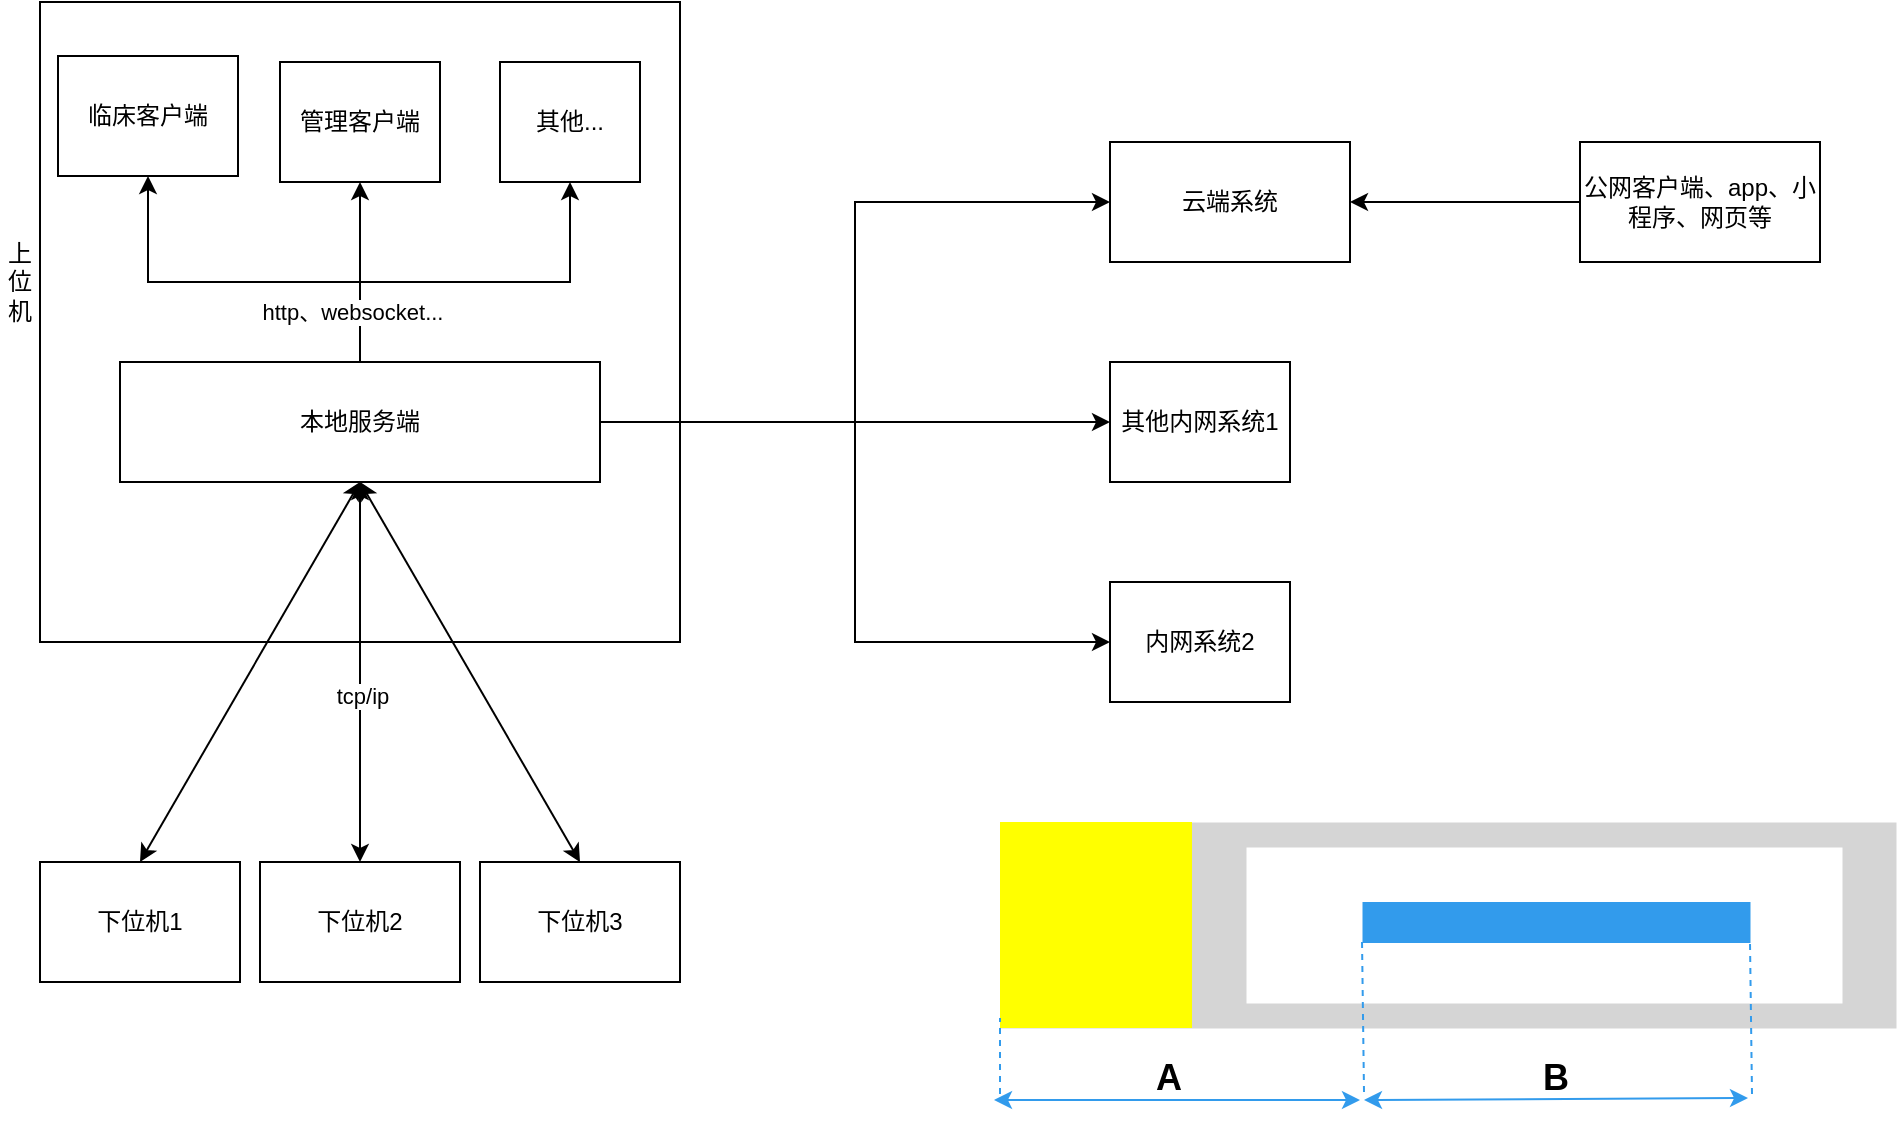<mxfile version="27.2.0">
  <diagram id="6a731a19-8d31-9384-78a2-239565b7b9f0" name="Page-1">
    <mxGraphModel dx="841" dy="417" grid="0" gridSize="10" guides="1" tooltips="1" connect="1" arrows="1" fold="1" page="1" pageScale="1" pageWidth="1169" pageHeight="827" background="#FFFFFF" math="0" shadow="0">
      <root>
        <mxCell id="0" />
        <mxCell id="1" parent="0" />
        <mxCell id="UZ8mtePmOWvU_iZWScU2-64" value="" style="whiteSpace=wrap;html=1;aspect=fixed;labelBackgroundColor=default;" parent="1" vertex="1">
          <mxGeometry x="80" y="50" width="320" height="320" as="geometry" />
        </mxCell>
        <mxCell id="UZ8mtePmOWvU_iZWScU2-42" style="edgeStyle=orthogonalEdgeStyle;rounded=0;orthogonalLoop=1;jettySize=auto;html=1;labelBackgroundColor=default;" parent="1" source="UZ8mtePmOWvU_iZWScU2-4" target="UZ8mtePmOWvU_iZWScU2-39" edge="1">
          <mxGeometry relative="1" as="geometry" />
        </mxCell>
        <mxCell id="UZ8mtePmOWvU_iZWScU2-44" style="edgeStyle=orthogonalEdgeStyle;rounded=0;orthogonalLoop=1;jettySize=auto;html=1;exitX=1;exitY=0.5;exitDx=0;exitDy=0;entryX=0;entryY=0.5;entryDx=0;entryDy=0;labelBackgroundColor=default;" parent="1" source="UZ8mtePmOWvU_iZWScU2-4" target="UZ8mtePmOWvU_iZWScU2-41" edge="1">
          <mxGeometry relative="1" as="geometry" />
        </mxCell>
        <mxCell id="UZ8mtePmOWvU_iZWScU2-46" style="edgeStyle=orthogonalEdgeStyle;rounded=0;orthogonalLoop=1;jettySize=auto;html=1;entryX=0;entryY=0.5;entryDx=0;entryDy=0;labelBackgroundColor=default;" parent="1" source="UZ8mtePmOWvU_iZWScU2-4" target="UZ8mtePmOWvU_iZWScU2-45" edge="1">
          <mxGeometry relative="1" as="geometry" />
        </mxCell>
        <mxCell id="UZ8mtePmOWvU_iZWScU2-50" style="edgeStyle=orthogonalEdgeStyle;rounded=0;orthogonalLoop=1;jettySize=auto;html=1;entryX=0.5;entryY=1;entryDx=0;entryDy=0;labelBackgroundColor=default;" parent="1" source="UZ8mtePmOWvU_iZWScU2-4" target="UZ8mtePmOWvU_iZWScU2-30" edge="1">
          <mxGeometry relative="1" as="geometry">
            <Array as="points">
              <mxPoint x="240" y="190" />
              <mxPoint x="134" y="190" />
            </Array>
          </mxGeometry>
        </mxCell>
        <mxCell id="UZ8mtePmOWvU_iZWScU2-52" value="" style="edgeStyle=orthogonalEdgeStyle;rounded=0;orthogonalLoop=1;jettySize=auto;html=1;labelBackgroundColor=default;" parent="1" source="UZ8mtePmOWvU_iZWScU2-4" target="UZ8mtePmOWvU_iZWScU2-31" edge="1">
          <mxGeometry relative="1" as="geometry" />
        </mxCell>
        <mxCell id="UZ8mtePmOWvU_iZWScU2-54" style="edgeStyle=orthogonalEdgeStyle;rounded=0;orthogonalLoop=1;jettySize=auto;html=1;entryX=0.5;entryY=1;entryDx=0;entryDy=0;labelBackgroundColor=default;" parent="1" source="UZ8mtePmOWvU_iZWScU2-4" target="UZ8mtePmOWvU_iZWScU2-53" edge="1">
          <mxGeometry relative="1" as="geometry">
            <Array as="points">
              <mxPoint x="240" y="190" />
              <mxPoint x="345" y="190" />
            </Array>
          </mxGeometry>
        </mxCell>
        <mxCell id="UZ8mtePmOWvU_iZWScU2-60" value="http" style="edgeLabel;html=1;align=center;verticalAlign=middle;resizable=0;points=[];labelBackgroundColor=default;" parent="UZ8mtePmOWvU_iZWScU2-54" vertex="1" connectable="0">
          <mxGeometry x="-0.744" y="3" relative="1" as="geometry">
            <mxPoint as="offset" />
          </mxGeometry>
        </mxCell>
        <mxCell id="UZ8mtePmOWvU_iZWScU2-66" value="http、websocket..." style="edgeLabel;html=1;align=center;verticalAlign=middle;resizable=0;points=[];labelBackgroundColor=default;" parent="UZ8mtePmOWvU_iZWScU2-54" vertex="1" connectable="0">
          <mxGeometry x="-0.744" y="4" relative="1" as="geometry">
            <mxPoint as="offset" />
          </mxGeometry>
        </mxCell>
        <mxCell id="UZ8mtePmOWvU_iZWScU2-4" value="本地服务端" style="rounded=0;whiteSpace=wrap;html=1;labelBackgroundColor=default;" parent="1" vertex="1">
          <mxGeometry x="120" y="230" width="240" height="60" as="geometry" />
        </mxCell>
        <mxCell id="UZ8mtePmOWvU_iZWScU2-25" value="下位机1" style="rounded=0;whiteSpace=wrap;html=1;labelBackgroundColor=default;" parent="1" vertex="1">
          <mxGeometry x="80" y="480" width="100" height="60" as="geometry" />
        </mxCell>
        <mxCell id="UZ8mtePmOWvU_iZWScU2-26" value="" style="endArrow=classic;startArrow=classic;html=1;rounded=0;exitX=0.5;exitY=0;exitDx=0;exitDy=0;entryX=0.5;entryY=1;entryDx=0;entryDy=0;labelBackgroundColor=default;" parent="1" source="UZ8mtePmOWvU_iZWScU2-25" target="UZ8mtePmOWvU_iZWScU2-4" edge="1">
          <mxGeometry width="50" height="50" relative="1" as="geometry">
            <mxPoint x="230" y="340" as="sourcePoint" />
            <mxPoint x="240" y="290" as="targetPoint" />
          </mxGeometry>
        </mxCell>
        <mxCell id="UZ8mtePmOWvU_iZWScU2-30" value="临床客户端" style="rounded=0;whiteSpace=wrap;html=1;labelBackgroundColor=default;" parent="1" vertex="1">
          <mxGeometry x="89" y="77" width="90" height="60" as="geometry" />
        </mxCell>
        <mxCell id="UZ8mtePmOWvU_iZWScU2-31" value="管理客户端" style="rounded=0;whiteSpace=wrap;html=1;labelBackgroundColor=default;" parent="1" vertex="1">
          <mxGeometry x="200" y="80" width="80" height="60" as="geometry" />
        </mxCell>
        <mxCell id="UZ8mtePmOWvU_iZWScU2-33" value="下位机2" style="rounded=0;whiteSpace=wrap;html=1;labelBackgroundColor=default;" parent="1" vertex="1">
          <mxGeometry x="190" y="480" width="100" height="60" as="geometry" />
        </mxCell>
        <mxCell id="UZ8mtePmOWvU_iZWScU2-34" value="下位机3" style="rounded=0;whiteSpace=wrap;html=1;labelBackgroundColor=default;" parent="1" vertex="1">
          <mxGeometry x="300" y="480" width="100" height="60" as="geometry" />
        </mxCell>
        <mxCell id="UZ8mtePmOWvU_iZWScU2-35" value="" style="endArrow=classic;startArrow=classic;html=1;rounded=0;exitX=0.5;exitY=0;exitDx=0;exitDy=0;entryX=0.5;entryY=1;entryDx=0;entryDy=0;labelBackgroundColor=default;" parent="1" source="UZ8mtePmOWvU_iZWScU2-33" target="UZ8mtePmOWvU_iZWScU2-4" edge="1">
          <mxGeometry width="50" height="50" relative="1" as="geometry">
            <mxPoint x="220" y="490" as="sourcePoint" />
            <mxPoint x="280" y="300" as="targetPoint" />
          </mxGeometry>
        </mxCell>
        <mxCell id="UZ8mtePmOWvU_iZWScU2-61" value="tcp/ip" style="edgeLabel;html=1;align=center;verticalAlign=middle;resizable=0;points=[];labelBackgroundColor=default;" parent="UZ8mtePmOWvU_iZWScU2-35" vertex="1" connectable="0">
          <mxGeometry x="-0.126" y="-1" relative="1" as="geometry">
            <mxPoint as="offset" />
          </mxGeometry>
        </mxCell>
        <mxCell id="UZ8mtePmOWvU_iZWScU2-36" value="" style="endArrow=classic;startArrow=classic;html=1;rounded=0;exitX=0.5;exitY=0;exitDx=0;exitDy=0;entryX=0.5;entryY=1;entryDx=0;entryDy=0;labelBackgroundColor=default;" parent="1" source="UZ8mtePmOWvU_iZWScU2-34" target="UZ8mtePmOWvU_iZWScU2-4" edge="1">
          <mxGeometry width="50" height="50" relative="1" as="geometry">
            <mxPoint x="230" y="500" as="sourcePoint" />
            <mxPoint x="300" y="310" as="targetPoint" />
          </mxGeometry>
        </mxCell>
        <mxCell id="UZ8mtePmOWvU_iZWScU2-39" value="其他内网系统1" style="rounded=0;whiteSpace=wrap;html=1;labelBackgroundColor=default;" parent="1" vertex="1">
          <mxGeometry x="615" y="230" width="90" height="60" as="geometry" />
        </mxCell>
        <mxCell id="UZ8mtePmOWvU_iZWScU2-41" value="内网系统2" style="rounded=0;whiteSpace=wrap;html=1;labelBackgroundColor=default;" parent="1" vertex="1">
          <mxGeometry x="615" y="340" width="90" height="60" as="geometry" />
        </mxCell>
        <mxCell id="UZ8mtePmOWvU_iZWScU2-45" value="云端系统" style="rounded=0;whiteSpace=wrap;html=1;labelBackgroundColor=default;" parent="1" vertex="1">
          <mxGeometry x="615" y="120" width="120" height="60" as="geometry" />
        </mxCell>
        <mxCell id="UZ8mtePmOWvU_iZWScU2-48" style="edgeStyle=orthogonalEdgeStyle;rounded=0;orthogonalLoop=1;jettySize=auto;html=1;entryX=1;entryY=0.5;entryDx=0;entryDy=0;labelBackgroundColor=default;" parent="1" source="UZ8mtePmOWvU_iZWScU2-47" target="UZ8mtePmOWvU_iZWScU2-45" edge="1">
          <mxGeometry relative="1" as="geometry" />
        </mxCell>
        <mxCell id="UZ8mtePmOWvU_iZWScU2-47" value="公网客户端、app、小程序、网页等" style="rounded=0;whiteSpace=wrap;html=1;labelBackgroundColor=default;" parent="1" vertex="1">
          <mxGeometry x="850" y="120" width="120" height="60" as="geometry" />
        </mxCell>
        <mxCell id="UZ8mtePmOWvU_iZWScU2-53" value="其他..." style="rounded=0;whiteSpace=wrap;html=1;labelBackgroundColor=default;" parent="1" vertex="1">
          <mxGeometry x="310" y="80" width="70" height="60" as="geometry" />
        </mxCell>
        <mxCell id="UZ8mtePmOWvU_iZWScU2-55" style="edgeStyle=orthogonalEdgeStyle;rounded=0;orthogonalLoop=1;jettySize=auto;html=1;exitX=0.5;exitY=1;exitDx=0;exitDy=0;labelBackgroundColor=default;" parent="1" source="UZ8mtePmOWvU_iZWScU2-4" target="UZ8mtePmOWvU_iZWScU2-4" edge="1">
          <mxGeometry relative="1" as="geometry" />
        </mxCell>
        <mxCell id="UZ8mtePmOWvU_iZWScU2-65" value="上位机" style="text;html=1;align=center;verticalAlign=middle;whiteSpace=wrap;rounded=0;labelBackgroundColor=default;" parent="1" vertex="1">
          <mxGeometry x="60" y="140" width="20" height="100" as="geometry" />
        </mxCell>
        <mxCell id="3A-MFO9WcyPIP3I_vWDP-1" value="" style="rounded=0;whiteSpace=wrap;html=1;strokeColor=none;strokeWidth=0.5;perimeterSpacing=0;fillColor=#D5D5D5;" vertex="1" parent="1">
          <mxGeometry x="560" y="460" width="448" height="103" as="geometry" />
        </mxCell>
        <mxCell id="3A-MFO9WcyPIP3I_vWDP-2" value="" style="rounded=0;whiteSpace=wrap;html=1;strokeColor=none;fillColor=#FFFF00;" vertex="1" parent="1">
          <mxGeometry x="560" y="460" width="96" height="103" as="geometry" />
        </mxCell>
        <mxCell id="3A-MFO9WcyPIP3I_vWDP-3" value="" style="rounded=0;whiteSpace=wrap;html=1;strokeWidth=0.5;strokeColor=none;" vertex="1" parent="1">
          <mxGeometry x="683" y="472.5" width="298" height="78" as="geometry" />
        </mxCell>
        <mxCell id="3A-MFO9WcyPIP3I_vWDP-4" value="" style="rounded=0;whiteSpace=wrap;html=1;strokeWidth=0.5;fillColor=#329BEC;strokeColor=none;" vertex="1" parent="1">
          <mxGeometry x="741" y="499.75" width="194" height="20.5" as="geometry" />
        </mxCell>
        <mxCell id="3A-MFO9WcyPIP3I_vWDP-6" value="" style="endArrow=classic;startArrow=classic;html=1;rounded=0;strokeColor=#329BEC;" edge="1" parent="1">
          <mxGeometry width="50" height="50" relative="1" as="geometry">
            <mxPoint x="742" y="599" as="sourcePoint" />
            <mxPoint x="934" y="598" as="targetPoint" />
          </mxGeometry>
        </mxCell>
        <mxCell id="3A-MFO9WcyPIP3I_vWDP-7" value="" style="endArrow=classic;startArrow=classic;html=1;rounded=0;strokeColor=#329BEC;" edge="1" parent="1">
          <mxGeometry width="50" height="50" relative="1" as="geometry">
            <mxPoint x="557" y="599" as="sourcePoint" />
            <mxPoint x="740" y="599" as="targetPoint" />
          </mxGeometry>
        </mxCell>
        <mxCell id="3A-MFO9WcyPIP3I_vWDP-8" value="" style="endArrow=none;dashed=1;html=1;rounded=0;strokeColor=light-dark(#329bec, #ededed);" edge="1" parent="1">
          <mxGeometry width="50" height="50" relative="1" as="geometry">
            <mxPoint x="560" y="596" as="sourcePoint" />
            <mxPoint x="560" y="558" as="targetPoint" />
          </mxGeometry>
        </mxCell>
        <mxCell id="3A-MFO9WcyPIP3I_vWDP-9" value="" style="endArrow=none;dashed=1;html=1;rounded=0;strokeColor=light-dark(#329bec, #ededed);entryX=1;entryY=1;entryDx=0;entryDy=0;" edge="1" parent="1" target="3A-MFO9WcyPIP3I_vWDP-4">
          <mxGeometry width="50" height="50" relative="1" as="geometry">
            <mxPoint x="936" y="596" as="sourcePoint" />
            <mxPoint x="936" y="518" as="targetPoint" />
          </mxGeometry>
        </mxCell>
        <mxCell id="3A-MFO9WcyPIP3I_vWDP-10" value="" style="endArrow=none;dashed=1;html=1;rounded=0;strokeColor=light-dark(#329bec, #ededed);" edge="1" parent="1">
          <mxGeometry width="50" height="50" relative="1" as="geometry">
            <mxPoint x="742" y="595" as="sourcePoint" />
            <mxPoint x="741" y="519" as="targetPoint" />
          </mxGeometry>
        </mxCell>
        <mxCell id="3A-MFO9WcyPIP3I_vWDP-11" value="&lt;font style=&quot;font-size: 18px;&quot;&gt;&lt;b&gt;A&lt;/b&gt;&lt;/font&gt;" style="text;html=1;align=center;verticalAlign=middle;whiteSpace=wrap;rounded=0;" vertex="1" parent="1">
          <mxGeometry x="614" y="571" width="61" height="34" as="geometry" />
        </mxCell>
        <mxCell id="3A-MFO9WcyPIP3I_vWDP-12" value="&lt;font style=&quot;font-size: 18px;&quot;&gt;&lt;b&gt;B&lt;/b&gt;&lt;/font&gt;" style="text;html=1;align=center;verticalAlign=middle;whiteSpace=wrap;rounded=0;" vertex="1" parent="1">
          <mxGeometry x="808" y="573" width="60" height="30" as="geometry" />
        </mxCell>
      </root>
    </mxGraphModel>
  </diagram>
</mxfile>
